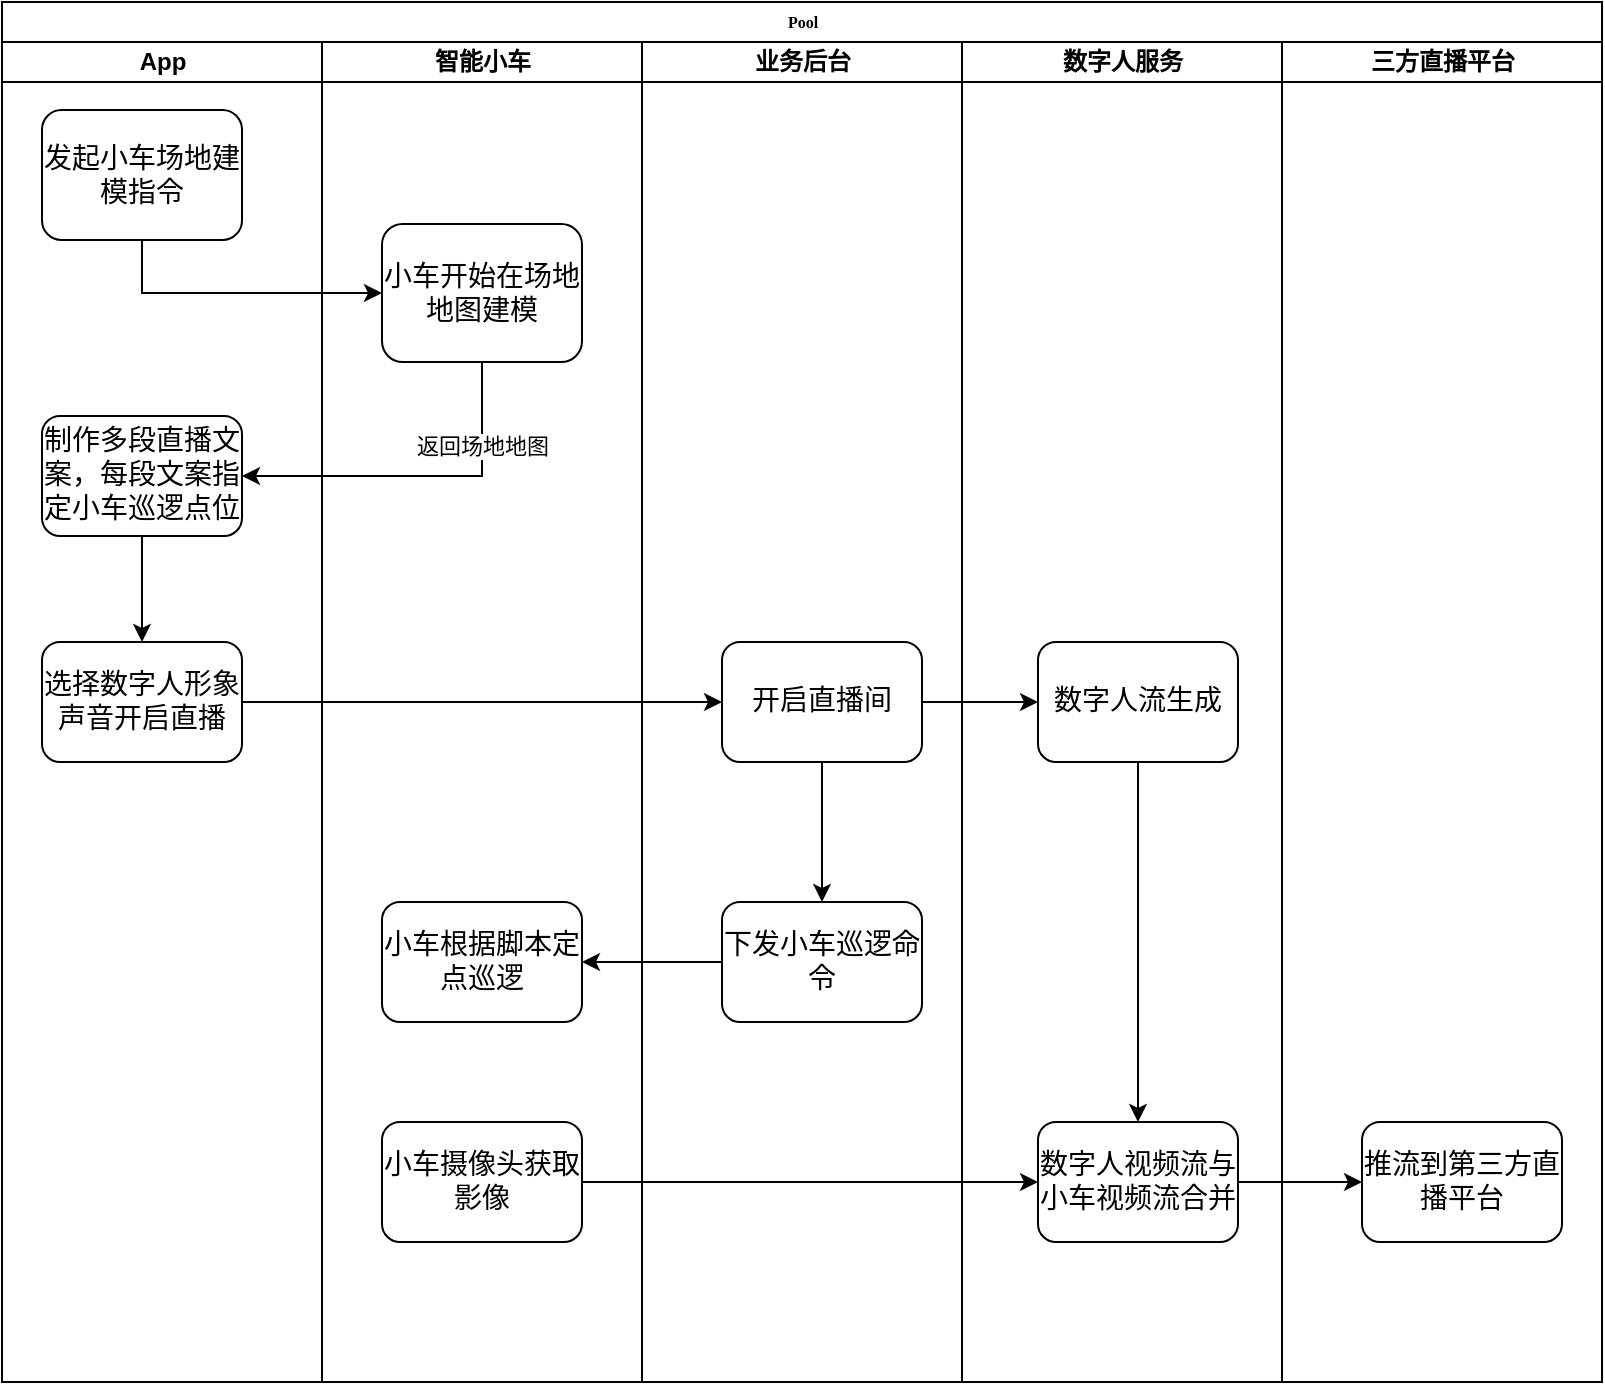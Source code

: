 <mxfile version="24.7.6">
  <diagram name="Page-1" id="74e2e168-ea6b-b213-b513-2b3c1d86103e">
    <mxGraphModel dx="919" dy="1431" grid="1" gridSize="10" guides="1" tooltips="1" connect="1" arrows="1" fold="1" page="1" pageScale="1" pageWidth="1100" pageHeight="850" background="none" math="0" shadow="0">
      <root>
        <mxCell id="0" />
        <mxCell id="1" parent="0" />
        <mxCell id="77e6c97f196da883-1" value="Pool" style="swimlane;html=1;childLayout=stackLayout;startSize=20;rounded=0;shadow=0;labelBackgroundColor=none;strokeWidth=1;fontFamily=Verdana;fontSize=8;align=center;" parent="1" vertex="1">
          <mxGeometry x="70" y="-110" width="800" height="690" as="geometry">
            <mxRectangle x="70" y="40" width="60" height="20" as="alternateBounds" />
          </mxGeometry>
        </mxCell>
        <mxCell id="77e6c97f196da883-2" value="App" style="swimlane;html=1;startSize=20;" parent="77e6c97f196da883-1" vertex="1">
          <mxGeometry y="20" width="160" height="670" as="geometry" />
        </mxCell>
        <mxCell id="77e6c97f196da883-8" value="&lt;font style=&quot;font-size: 14px;&quot;&gt;发起小车场地建模指令&lt;/font&gt;" style="rounded=1;whiteSpace=wrap;html=1;shadow=0;labelBackgroundColor=none;strokeWidth=1;fontFamily=Verdana;fontSize=8;align=center;" parent="77e6c97f196da883-2" vertex="1">
          <mxGeometry x="20" y="34" width="100" height="65" as="geometry" />
        </mxCell>
        <mxCell id="seb6zSkZ8uJEWK3e91Ww-20" value="" style="edgeStyle=orthogonalEdgeStyle;rounded=0;orthogonalLoop=1;jettySize=auto;html=1;entryX=0.5;entryY=0;entryDx=0;entryDy=0;" parent="77e6c97f196da883-2" source="seb6zSkZ8uJEWK3e91Ww-8" target="seb6zSkZ8uJEWK3e91Ww-26" edge="1">
          <mxGeometry relative="1" as="geometry">
            <mxPoint x="70" y="305" as="targetPoint" />
          </mxGeometry>
        </mxCell>
        <mxCell id="seb6zSkZ8uJEWK3e91Ww-8" value="&lt;span style=&quot;font-size: 14px;&quot;&gt;制作多段直播文案，&lt;/span&gt;&lt;span style=&quot;font-size: 14px;&quot;&gt;每段文案指定小车巡逻点位&lt;/span&gt;" style="rounded=1;whiteSpace=wrap;html=1;shadow=0;labelBackgroundColor=none;strokeWidth=1;fontFamily=Verdana;fontSize=8;align=center;" parent="77e6c97f196da883-2" vertex="1">
          <mxGeometry x="20" y="187" width="100" height="60" as="geometry" />
        </mxCell>
        <mxCell id="seb6zSkZ8uJEWK3e91Ww-26" value="&lt;span style=&quot;font-size: 14px;&quot;&gt;选择数字人形象声音开启直播&lt;/span&gt;" style="rounded=1;whiteSpace=wrap;html=1;shadow=0;labelBackgroundColor=none;strokeWidth=1;fontFamily=Verdana;fontSize=8;align=center;" parent="77e6c97f196da883-2" vertex="1">
          <mxGeometry x="20" y="300" width="100" height="60" as="geometry" />
        </mxCell>
        <mxCell id="77e6c97f196da883-3" value="智能小车" style="swimlane;html=1;startSize=20;" parent="77e6c97f196da883-1" vertex="1">
          <mxGeometry x="160" y="20" width="160" height="670" as="geometry" />
        </mxCell>
        <mxCell id="seb6zSkZ8uJEWK3e91Ww-11" value="&lt;span style=&quot;font-size: 14px;&quot;&gt;小车开始在场地地图建模&lt;/span&gt;" style="rounded=1;whiteSpace=wrap;html=1;shadow=0;labelBackgroundColor=none;strokeWidth=1;fontFamily=Verdana;fontSize=8;align=center;" parent="77e6c97f196da883-3" vertex="1">
          <mxGeometry x="30" y="91" width="100" height="69" as="geometry" />
        </mxCell>
        <mxCell id="seb6zSkZ8uJEWK3e91Ww-32" value="&lt;span style=&quot;font-size: 14px;&quot;&gt;小车摄像头获取影像&lt;/span&gt;" style="rounded=1;whiteSpace=wrap;html=1;shadow=0;labelBackgroundColor=none;strokeWidth=1;fontFamily=Verdana;fontSize=8;align=center;" parent="77e6c97f196da883-3" vertex="1">
          <mxGeometry x="30" y="540" width="100" height="60" as="geometry" />
        </mxCell>
        <mxCell id="seb6zSkZ8uJEWK3e91Ww-51" value="&lt;span style=&quot;font-size: 14px;&quot;&gt;小车根据脚本定点巡逻&lt;/span&gt;" style="rounded=1;whiteSpace=wrap;html=1;shadow=0;labelBackgroundColor=none;strokeWidth=1;fontFamily=Verdana;fontSize=8;align=center;" parent="77e6c97f196da883-3" vertex="1">
          <mxGeometry x="30" y="430" width="100" height="60" as="geometry" />
        </mxCell>
        <mxCell id="77e6c97f196da883-4" value="业务后台" style="swimlane;html=1;startSize=20;" parent="77e6c97f196da883-1" vertex="1">
          <mxGeometry x="320" y="20" width="160" height="670" as="geometry" />
        </mxCell>
        <mxCell id="jhnfsxxz-ZlzMWsmoNj1-4" value="" style="edgeStyle=orthogonalEdgeStyle;rounded=0;orthogonalLoop=1;jettySize=auto;html=1;" edge="1" parent="77e6c97f196da883-4" source="seb6zSkZ8uJEWK3e91Ww-23" target="seb6zSkZ8uJEWK3e91Ww-49">
          <mxGeometry relative="1" as="geometry" />
        </mxCell>
        <mxCell id="seb6zSkZ8uJEWK3e91Ww-23" value="&lt;span style=&quot;font-size: 14px;&quot;&gt;开启直播间&lt;/span&gt;" style="rounded=1;whiteSpace=wrap;html=1;shadow=0;labelBackgroundColor=none;strokeWidth=1;fontFamily=Verdana;fontSize=8;align=center;" parent="77e6c97f196da883-4" vertex="1">
          <mxGeometry x="40" y="300" width="100" height="60" as="geometry" />
        </mxCell>
        <mxCell id="seb6zSkZ8uJEWK3e91Ww-49" value="&lt;span style=&quot;font-size: 14px;&quot;&gt;下发小车巡逻命令&lt;/span&gt;" style="rounded=1;whiteSpace=wrap;html=1;shadow=0;labelBackgroundColor=none;strokeWidth=1;fontFamily=Verdana;fontSize=8;align=center;" parent="77e6c97f196da883-4" vertex="1">
          <mxGeometry x="40" y="430" width="100" height="60" as="geometry" />
        </mxCell>
        <mxCell id="77e6c97f196da883-5" value="数字人服务" style="swimlane;html=1;startSize=20;" parent="77e6c97f196da883-1" vertex="1">
          <mxGeometry x="480" y="20" width="160" height="670" as="geometry" />
        </mxCell>
        <mxCell id="jhnfsxxz-ZlzMWsmoNj1-2" style="edgeStyle=orthogonalEdgeStyle;rounded=0;orthogonalLoop=1;jettySize=auto;html=1;exitX=0.5;exitY=1;exitDx=0;exitDy=0;" edge="1" parent="77e6c97f196da883-5" source="seb6zSkZ8uJEWK3e91Ww-29" target="seb6zSkZ8uJEWK3e91Ww-34">
          <mxGeometry relative="1" as="geometry" />
        </mxCell>
        <mxCell id="seb6zSkZ8uJEWK3e91Ww-29" value="&lt;span style=&quot;font-size: 14px;&quot;&gt;数字人流生成&lt;/span&gt;" style="rounded=1;whiteSpace=wrap;html=1;shadow=0;labelBackgroundColor=none;strokeWidth=1;fontFamily=Verdana;fontSize=8;align=center;" parent="77e6c97f196da883-5" vertex="1">
          <mxGeometry x="38" y="300" width="100" height="60" as="geometry" />
        </mxCell>
        <mxCell id="seb6zSkZ8uJEWK3e91Ww-34" value="&lt;span style=&quot;font-size: 14px;&quot;&gt;数字人视频流与小车视频流合并&lt;/span&gt;" style="rounded=1;whiteSpace=wrap;html=1;shadow=0;labelBackgroundColor=none;strokeWidth=1;fontFamily=Verdana;fontSize=8;align=center;" parent="77e6c97f196da883-5" vertex="1">
          <mxGeometry x="38" y="540" width="100" height="60" as="geometry" />
        </mxCell>
        <mxCell id="77e6c97f196da883-6" value="三方直播平台" style="swimlane;html=1;startSize=20;" parent="77e6c97f196da883-1" vertex="1">
          <mxGeometry x="640" y="20" width="160" height="670" as="geometry" />
        </mxCell>
        <mxCell id="seb6zSkZ8uJEWK3e91Ww-39" value="&lt;span style=&quot;font-size: 14px;&quot;&gt;推流到第三方直播平台&lt;/span&gt;" style="rounded=1;whiteSpace=wrap;html=1;shadow=0;labelBackgroundColor=none;strokeWidth=1;fontFamily=Verdana;fontSize=8;align=center;" parent="77e6c97f196da883-6" vertex="1">
          <mxGeometry x="40" y="540" width="100" height="60" as="geometry" />
        </mxCell>
        <mxCell id="seb6zSkZ8uJEWK3e91Ww-1" style="edgeStyle=orthogonalEdgeStyle;rounded=0;orthogonalLoop=1;jettySize=auto;html=1;exitX=0.5;exitY=1;exitDx=0;exitDy=0;entryX=0;entryY=0.5;entryDx=0;entryDy=0;" parent="77e6c97f196da883-1" source="77e6c97f196da883-8" target="seb6zSkZ8uJEWK3e91Ww-11" edge="1">
          <mxGeometry relative="1" as="geometry">
            <mxPoint x="70" y="175" as="targetPoint" />
          </mxGeometry>
        </mxCell>
        <mxCell id="seb6zSkZ8uJEWK3e91Ww-28" value="" style="edgeStyle=orthogonalEdgeStyle;rounded=0;orthogonalLoop=1;jettySize=auto;html=1;exitX=1;exitY=0.5;exitDx=0;exitDy=0;entryX=0;entryY=0.5;entryDx=0;entryDy=0;" parent="77e6c97f196da883-1" source="seb6zSkZ8uJEWK3e91Ww-26" target="seb6zSkZ8uJEWK3e91Ww-23" edge="1">
          <mxGeometry relative="1" as="geometry" />
        </mxCell>
        <mxCell id="seb6zSkZ8uJEWK3e91Ww-35" value="" style="edgeStyle=orthogonalEdgeStyle;rounded=0;orthogonalLoop=1;jettySize=auto;html=1;entryX=0;entryY=0.5;entryDx=0;entryDy=0;" parent="77e6c97f196da883-1" source="seb6zSkZ8uJEWK3e91Ww-32" target="seb6zSkZ8uJEWK3e91Ww-34" edge="1">
          <mxGeometry relative="1" as="geometry" />
        </mxCell>
        <mxCell id="seb6zSkZ8uJEWK3e91Ww-43" value="" style="edgeStyle=orthogonalEdgeStyle;rounded=0;orthogonalLoop=1;jettySize=auto;html=1;" parent="77e6c97f196da883-1" source="seb6zSkZ8uJEWK3e91Ww-23" target="seb6zSkZ8uJEWK3e91Ww-29" edge="1">
          <mxGeometry relative="1" as="geometry" />
        </mxCell>
        <mxCell id="seb6zSkZ8uJEWK3e91Ww-47" style="edgeStyle=orthogonalEdgeStyle;rounded=0;orthogonalLoop=1;jettySize=auto;html=1;entryX=1;entryY=0.5;entryDx=0;entryDy=0;" parent="77e6c97f196da883-1" source="seb6zSkZ8uJEWK3e91Ww-11" target="seb6zSkZ8uJEWK3e91Ww-8" edge="1">
          <mxGeometry relative="1" as="geometry">
            <Array as="points">
              <mxPoint x="240" y="237" />
            </Array>
          </mxGeometry>
        </mxCell>
        <mxCell id="seb6zSkZ8uJEWK3e91Ww-48" value="返回场地地图" style="edgeLabel;html=1;align=center;verticalAlign=middle;resizable=0;points=[];" parent="seb6zSkZ8uJEWK3e91Ww-47" vertex="1" connectable="0">
          <mxGeometry x="-0.525" relative="1" as="geometry">
            <mxPoint as="offset" />
          </mxGeometry>
        </mxCell>
        <mxCell id="seb6zSkZ8uJEWK3e91Ww-52" value="" style="edgeStyle=orthogonalEdgeStyle;rounded=0;orthogonalLoop=1;jettySize=auto;html=1;" parent="77e6c97f196da883-1" source="seb6zSkZ8uJEWK3e91Ww-49" target="seb6zSkZ8uJEWK3e91Ww-51" edge="1">
          <mxGeometry relative="1" as="geometry" />
        </mxCell>
        <mxCell id="jhnfsxxz-ZlzMWsmoNj1-3" value="" style="edgeStyle=orthogonalEdgeStyle;rounded=0;orthogonalLoop=1;jettySize=auto;html=1;" edge="1" parent="77e6c97f196da883-1" source="seb6zSkZ8uJEWK3e91Ww-34" target="seb6zSkZ8uJEWK3e91Ww-39">
          <mxGeometry relative="1" as="geometry" />
        </mxCell>
      </root>
    </mxGraphModel>
  </diagram>
</mxfile>
